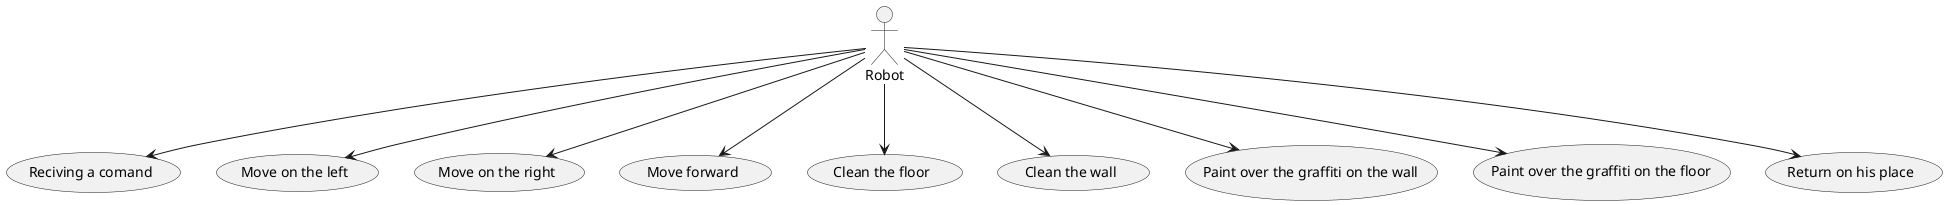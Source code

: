 @startuml
:Robot: --> (Reciving a comand)
:Robot: --> (Move on the left)
:Robot: --> (Move on the right)
:Robot: --> (Move forward)
:Robot: --> (Clean the floor)
:Robot: --> (Clean the wall)
:Robot: --> (Paint over the graffiti on the wall)
:Robot: --> (Paint over the graffiti on the floor)
:Robot: --> (Return on his place)
@enduml 
